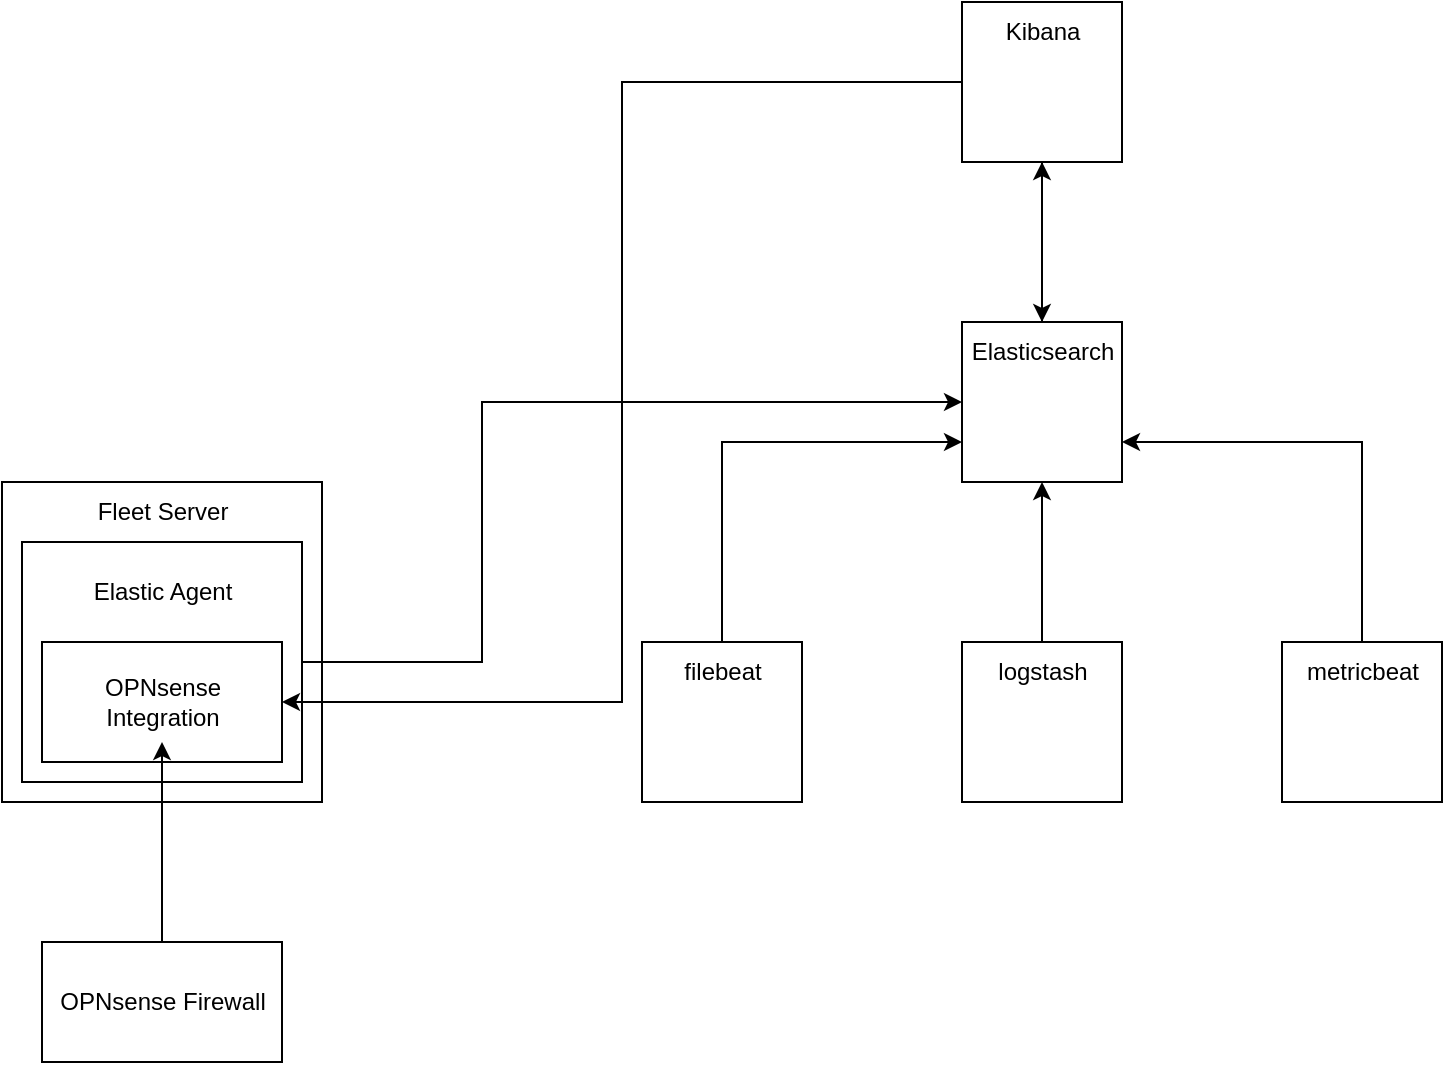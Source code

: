 <mxfile version="27.0.6">
  <diagram name="Seite-1" id="FvKf7UBBHnBCBWwYHpXf">
    <mxGraphModel dx="1665" dy="777" grid="1" gridSize="10" guides="1" tooltips="1" connect="1" arrows="1" fold="1" page="1" pageScale="1" pageWidth="827" pageHeight="1169" math="0" shadow="0">
      <root>
        <mxCell id="0" />
        <mxCell id="1" parent="0" />
        <mxCell id="ia_Dtjr-tYaVHi5UuaE3-36" style="edgeStyle=orthogonalEdgeStyle;rounded=0;orthogonalLoop=1;jettySize=auto;html=1;exitX=0.5;exitY=1;exitDx=0;exitDy=0;entryX=0.5;entryY=0;entryDx=0;entryDy=0;" edge="1" parent="1" source="ia_Dtjr-tYaVHi5UuaE3-1" target="ia_Dtjr-tYaVHi5UuaE3-3">
          <mxGeometry relative="1" as="geometry">
            <mxPoint x="520" y="290" as="targetPoint" />
          </mxGeometry>
        </mxCell>
        <mxCell id="ia_Dtjr-tYaVHi5UuaE3-1" value="" style="whiteSpace=wrap;html=1;aspect=fixed;" vertex="1" parent="1">
          <mxGeometry x="520" y="160" width="80" height="80" as="geometry" />
        </mxCell>
        <mxCell id="ia_Dtjr-tYaVHi5UuaE3-31" style="edgeStyle=orthogonalEdgeStyle;rounded=0;orthogonalLoop=1;jettySize=auto;html=1;exitX=0.5;exitY=0;exitDx=0;exitDy=0;entryX=0;entryY=0.75;entryDx=0;entryDy=0;" edge="1" parent="1" source="ia_Dtjr-tYaVHi5UuaE3-2" target="ia_Dtjr-tYaVHi5UuaE3-3">
          <mxGeometry relative="1" as="geometry" />
        </mxCell>
        <mxCell id="ia_Dtjr-tYaVHi5UuaE3-2" value="" style="whiteSpace=wrap;html=1;aspect=fixed;" vertex="1" parent="1">
          <mxGeometry x="360" y="480" width="80" height="80" as="geometry" />
        </mxCell>
        <mxCell id="ia_Dtjr-tYaVHi5UuaE3-37" style="edgeStyle=orthogonalEdgeStyle;rounded=0;orthogonalLoop=1;jettySize=auto;html=1;exitX=0.5;exitY=0;exitDx=0;exitDy=0;" edge="1" parent="1" source="ia_Dtjr-tYaVHi5UuaE3-3">
          <mxGeometry relative="1" as="geometry">
            <mxPoint x="560" y="240" as="targetPoint" />
          </mxGeometry>
        </mxCell>
        <mxCell id="ia_Dtjr-tYaVHi5UuaE3-3" value="" style="whiteSpace=wrap;html=1;aspect=fixed;" vertex="1" parent="1">
          <mxGeometry x="520" y="320" width="80" height="80" as="geometry" />
        </mxCell>
        <mxCell id="ia_Dtjr-tYaVHi5UuaE3-33" style="edgeStyle=orthogonalEdgeStyle;rounded=0;orthogonalLoop=1;jettySize=auto;html=1;exitX=0.5;exitY=0;exitDx=0;exitDy=0;entryX=1;entryY=0.75;entryDx=0;entryDy=0;" edge="1" parent="1" source="ia_Dtjr-tYaVHi5UuaE3-4" target="ia_Dtjr-tYaVHi5UuaE3-3">
          <mxGeometry relative="1" as="geometry" />
        </mxCell>
        <mxCell id="ia_Dtjr-tYaVHi5UuaE3-4" value="" style="whiteSpace=wrap;html=1;aspect=fixed;" vertex="1" parent="1">
          <mxGeometry x="680" y="480" width="80" height="80" as="geometry" />
        </mxCell>
        <mxCell id="ia_Dtjr-tYaVHi5UuaE3-32" style="edgeStyle=orthogonalEdgeStyle;rounded=0;orthogonalLoop=1;jettySize=auto;html=1;exitX=0.5;exitY=0;exitDx=0;exitDy=0;entryX=0.5;entryY=1;entryDx=0;entryDy=0;" edge="1" parent="1" source="ia_Dtjr-tYaVHi5UuaE3-5" target="ia_Dtjr-tYaVHi5UuaE3-3">
          <mxGeometry relative="1" as="geometry" />
        </mxCell>
        <mxCell id="ia_Dtjr-tYaVHi5UuaE3-5" value="" style="whiteSpace=wrap;html=1;aspect=fixed;" vertex="1" parent="1">
          <mxGeometry x="520" y="480" width="80" height="80" as="geometry" />
        </mxCell>
        <mxCell id="ia_Dtjr-tYaVHi5UuaE3-6" value="Fleet Server" style="whiteSpace=wrap;html=1;aspect=fixed;" vertex="1" parent="1">
          <mxGeometry x="40" y="400" width="160" height="160" as="geometry" />
        </mxCell>
        <mxCell id="ia_Dtjr-tYaVHi5UuaE3-30" style="edgeStyle=orthogonalEdgeStyle;rounded=0;orthogonalLoop=1;jettySize=auto;html=1;exitX=1;exitY=0.5;exitDx=0;exitDy=0;entryX=0;entryY=0.5;entryDx=0;entryDy=0;" edge="1" parent="1" source="ia_Dtjr-tYaVHi5UuaE3-11" target="ia_Dtjr-tYaVHi5UuaE3-3">
          <mxGeometry relative="1" as="geometry">
            <Array as="points">
              <mxPoint x="280" y="490" />
              <mxPoint x="280" y="360" />
            </Array>
          </mxGeometry>
        </mxCell>
        <mxCell id="ia_Dtjr-tYaVHi5UuaE3-11" value="" style="rounded=0;whiteSpace=wrap;html=1;" vertex="1" parent="1">
          <mxGeometry x="50" y="430" width="140" height="120" as="geometry" />
        </mxCell>
        <mxCell id="ia_Dtjr-tYaVHi5UuaE3-9" value="" style="rounded=0;whiteSpace=wrap;html=1;" vertex="1" parent="1">
          <mxGeometry x="60" y="480" width="120" height="60" as="geometry" />
        </mxCell>
        <mxCell id="ia_Dtjr-tYaVHi5UuaE3-12" value="Fleet Server" style="text;html=1;align=center;verticalAlign=middle;resizable=0;points=[];autosize=1;strokeColor=none;fillColor=none;" vertex="1" parent="1">
          <mxGeometry x="75" y="400" width="90" height="30" as="geometry" />
        </mxCell>
        <mxCell id="ia_Dtjr-tYaVHi5UuaE3-13" value="Elastic Agent" style="text;html=1;align=center;verticalAlign=middle;resizable=0;points=[];autosize=1;strokeColor=none;fillColor=none;" vertex="1" parent="1">
          <mxGeometry x="75" y="440" width="90" height="30" as="geometry" />
        </mxCell>
        <mxCell id="ia_Dtjr-tYaVHi5UuaE3-14" value="OPNsense&lt;br&gt;Integration" style="text;html=1;align=center;verticalAlign=middle;resizable=0;points=[];autosize=1;strokeColor=none;fillColor=none;" vertex="1" parent="1">
          <mxGeometry x="80" y="490" width="80" height="40" as="geometry" />
        </mxCell>
        <mxCell id="ia_Dtjr-tYaVHi5UuaE3-16" value="" style="rounded=0;whiteSpace=wrap;html=1;" vertex="1" parent="1">
          <mxGeometry x="60" y="630" width="120" height="60" as="geometry" />
        </mxCell>
        <mxCell id="ia_Dtjr-tYaVHi5UuaE3-17" value="OPNsense Firewall" style="text;html=1;align=center;verticalAlign=middle;resizable=0;points=[];autosize=1;strokeColor=none;fillColor=none;" vertex="1" parent="1">
          <mxGeometry x="55" y="645" width="130" height="30" as="geometry" />
        </mxCell>
        <mxCell id="ia_Dtjr-tYaVHi5UuaE3-19" style="edgeStyle=orthogonalEdgeStyle;rounded=0;orthogonalLoop=1;jettySize=auto;html=1;exitX=0.5;exitY=0;exitDx=0;exitDy=0;entryX=0.5;entryY=1;entryDx=0;entryDy=0;entryPerimeter=0;" edge="1" parent="1" source="ia_Dtjr-tYaVHi5UuaE3-16" target="ia_Dtjr-tYaVHi5UuaE3-14">
          <mxGeometry relative="1" as="geometry" />
        </mxCell>
        <mxCell id="ia_Dtjr-tYaVHi5UuaE3-20" value="" style="shape=image;verticalLabelPosition=bottom;labelBackgroundColor=default;verticalAlign=top;aspect=fixed;imageAspect=0;image=https://cdn.freebiesupply.com/logos/large/2x/elastic-kibana-logo-svg-vector.svg;" vertex="1" parent="1">
          <mxGeometry x="535" y="180" width="50" height="50" as="geometry" />
        </mxCell>
        <mxCell id="ia_Dtjr-tYaVHi5UuaE3-21" value="Kibana" style="text;html=1;align=center;verticalAlign=middle;resizable=0;points=[];autosize=1;strokeColor=none;fillColor=none;" vertex="1" parent="1">
          <mxGeometry x="530" y="160" width="60" height="30" as="geometry" />
        </mxCell>
        <mxCell id="ia_Dtjr-tYaVHi5UuaE3-22" value="Elasticsearch" style="text;html=1;align=center;verticalAlign=middle;resizable=0;points=[];autosize=1;strokeColor=none;fillColor=none;" vertex="1" parent="1">
          <mxGeometry x="515" y="320" width="90" height="30" as="geometry" />
        </mxCell>
        <mxCell id="ia_Dtjr-tYaVHi5UuaE3-23" value="" style="shape=image;verticalLabelPosition=bottom;labelBackgroundColor=default;verticalAlign=top;aspect=fixed;imageAspect=0;image=https://cdn.freebiesupply.com/logos/large/2x/elastic-elasticsearch-logo-svg-vector.svg;" vertex="1" parent="1">
          <mxGeometry x="540" y="350" width="40" height="40" as="geometry" />
        </mxCell>
        <mxCell id="ia_Dtjr-tYaVHi5UuaE3-24" value="" style="shape=image;verticalLabelPosition=bottom;labelBackgroundColor=default;verticalAlign=top;aspect=fixed;imageAspect=0;image=https://cdn.worldvectorlogo.com/logos/elastic-logstash.svg;" vertex="1" parent="1">
          <mxGeometry x="532.5" y="505" width="55" height="55" as="geometry" />
        </mxCell>
        <mxCell id="ia_Dtjr-tYaVHi5UuaE3-25" value="logstash" style="text;html=1;align=center;verticalAlign=middle;resizable=0;points=[];autosize=1;strokeColor=none;fillColor=none;" vertex="1" parent="1">
          <mxGeometry x="525" y="480" width="70" height="30" as="geometry" />
        </mxCell>
        <mxCell id="ia_Dtjr-tYaVHi5UuaE3-26" value="" style="shape=image;verticalLabelPosition=bottom;labelBackgroundColor=default;verticalAlign=top;aspect=fixed;imageAspect=0;image=https://cdn.worldvectorlogo.com/logos/elastic-beats.svg;" vertex="1" parent="1">
          <mxGeometry x="375" y="507.5" width="50" height="50" as="geometry" />
        </mxCell>
        <mxCell id="ia_Dtjr-tYaVHi5UuaE3-27" value="filebeat" style="text;html=1;align=center;verticalAlign=middle;resizable=0;points=[];autosize=1;strokeColor=none;fillColor=none;" vertex="1" parent="1">
          <mxGeometry x="370" y="480" width="60" height="30" as="geometry" />
        </mxCell>
        <mxCell id="ia_Dtjr-tYaVHi5UuaE3-28" value="" style="shape=image;verticalLabelPosition=bottom;labelBackgroundColor=default;verticalAlign=top;aspect=fixed;imageAspect=0;image=https://cdn.worldvectorlogo.com/logos/elastic-beats.svg;" vertex="1" parent="1">
          <mxGeometry x="695" y="505" width="50" height="50" as="geometry" />
        </mxCell>
        <mxCell id="ia_Dtjr-tYaVHi5UuaE3-29" value="metricbeat" style="text;html=1;align=center;verticalAlign=middle;resizable=0;points=[];autosize=1;strokeColor=none;fillColor=none;" vertex="1" parent="1">
          <mxGeometry x="680" y="480" width="80" height="30" as="geometry" />
        </mxCell>
        <mxCell id="ia_Dtjr-tYaVHi5UuaE3-39" style="edgeStyle=orthogonalEdgeStyle;rounded=0;orthogonalLoop=1;jettySize=auto;html=1;exitX=0;exitY=0.5;exitDx=0;exitDy=0;entryX=1;entryY=0.5;entryDx=0;entryDy=0;" edge="1" parent="1" source="ia_Dtjr-tYaVHi5UuaE3-1" target="ia_Dtjr-tYaVHi5UuaE3-9">
          <mxGeometry relative="1" as="geometry" />
        </mxCell>
      </root>
    </mxGraphModel>
  </diagram>
</mxfile>
